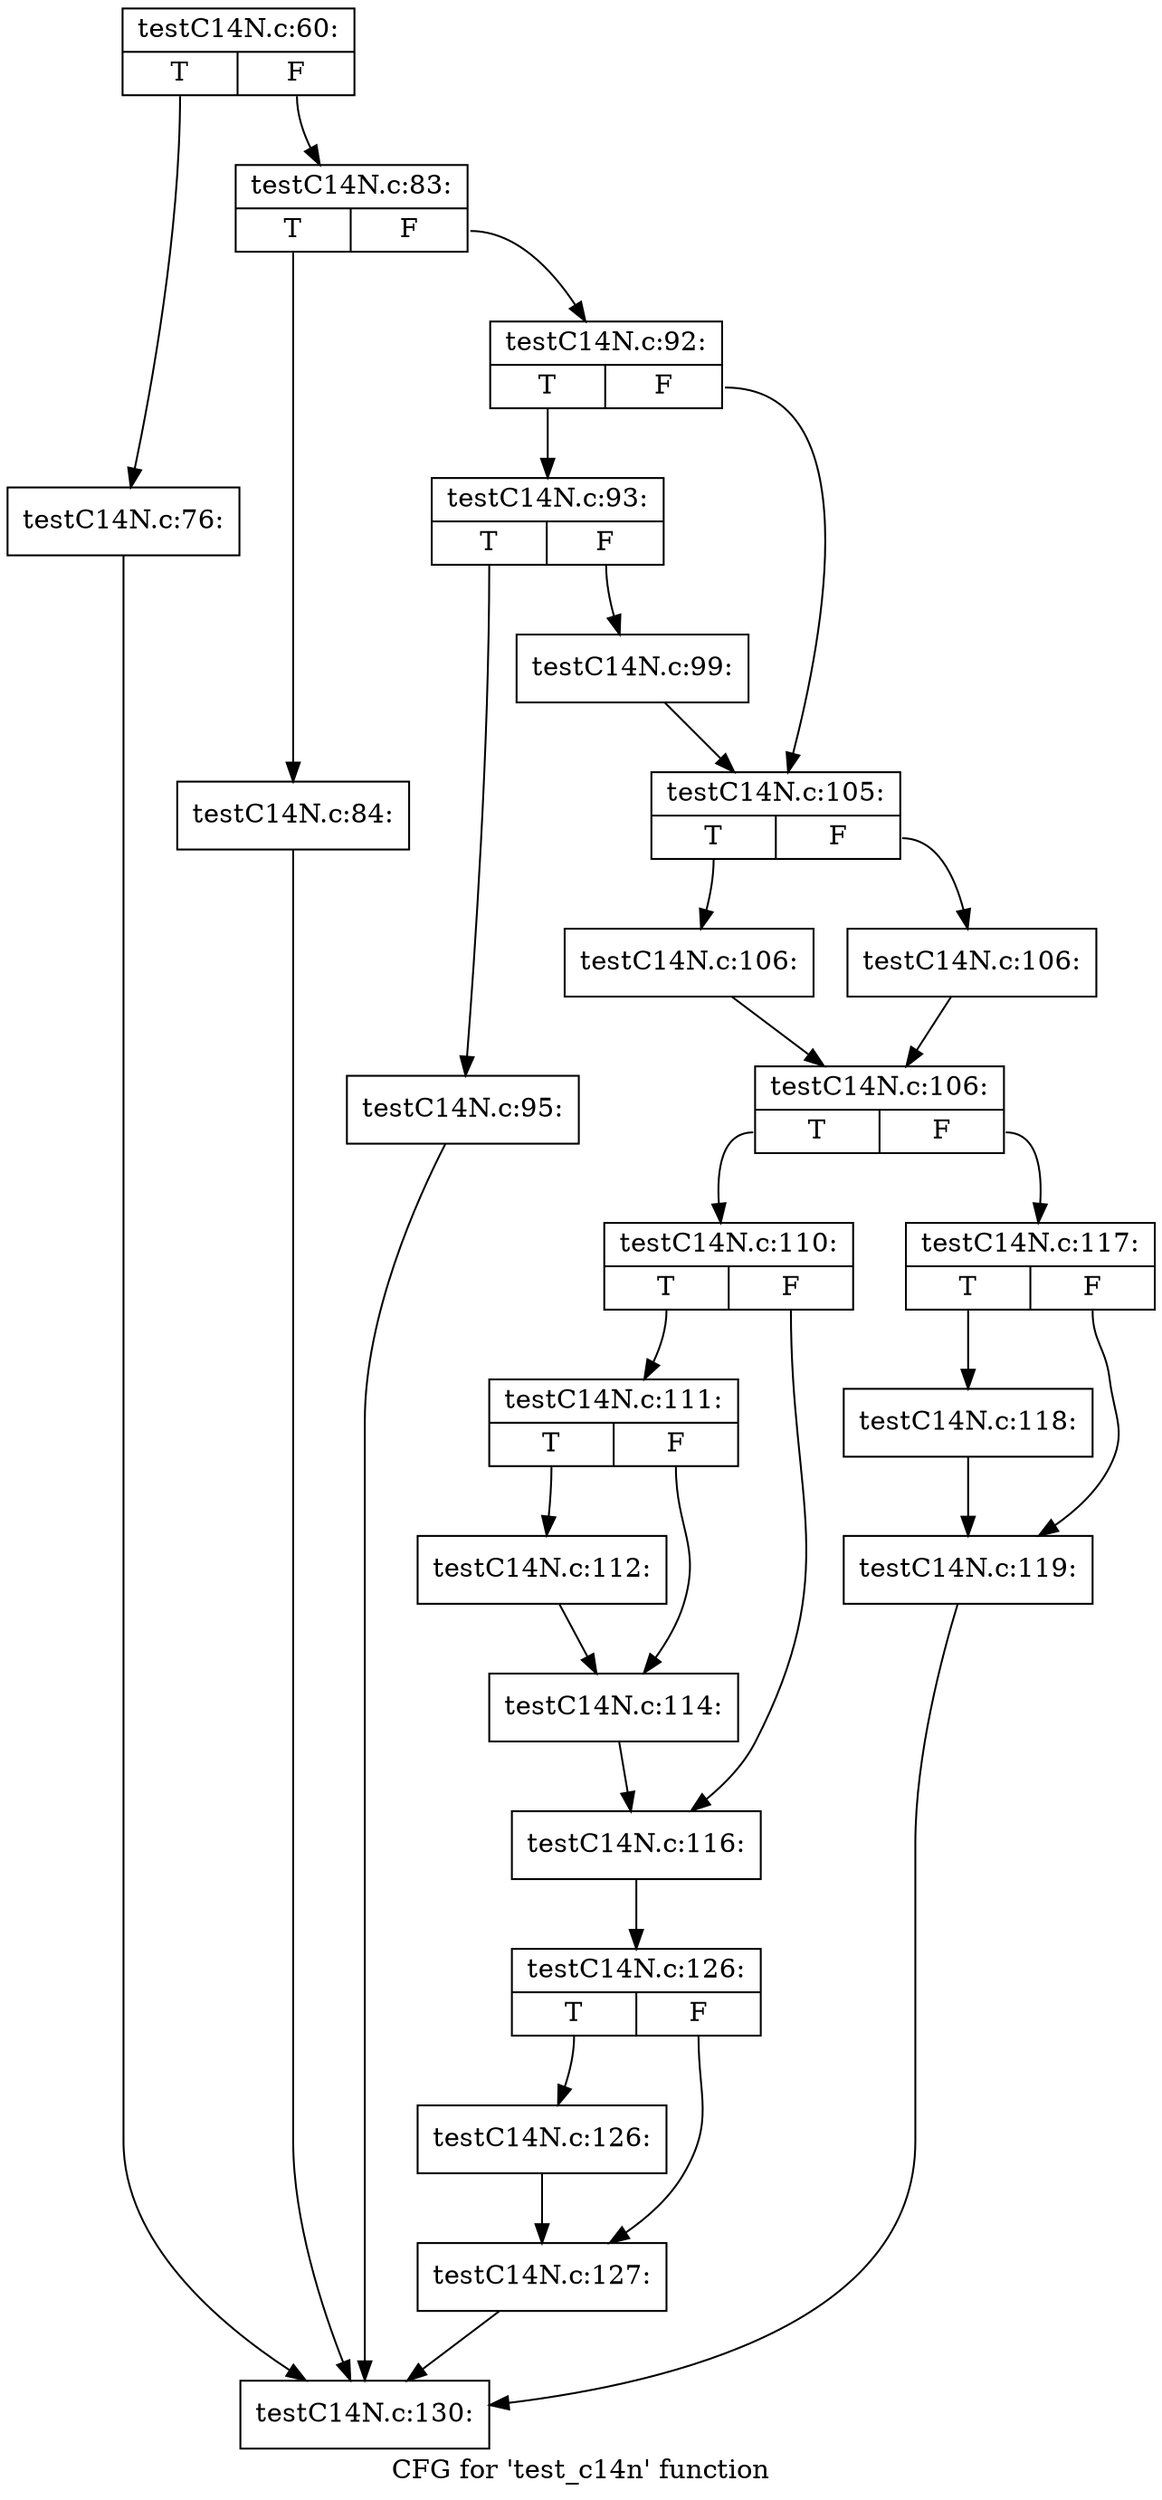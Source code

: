 digraph "CFG for 'test_c14n' function" {
	label="CFG for 'test_c14n' function";

	Node0x4c7baf0 [shape=record,label="{testC14N.c:60:|{<s0>T|<s1>F}}"];
	Node0x4c7baf0:s0 -> Node0x4c690d0;
	Node0x4c7baf0:s1 -> Node0x4c69120;
	Node0x4c690d0 [shape=record,label="{testC14N.c:76:}"];
	Node0x4c690d0 -> Node0x4c7dc00;
	Node0x4c69120 [shape=record,label="{testC14N.c:83:|{<s0>T|<s1>F}}"];
	Node0x4c69120:s0 -> Node0x4c8dd60;
	Node0x4c69120:s1 -> Node0x4c8ddb0;
	Node0x4c8dd60 [shape=record,label="{testC14N.c:84:}"];
	Node0x4c8dd60 -> Node0x4c7dc00;
	Node0x4c8ddb0 [shape=record,label="{testC14N.c:92:|{<s0>T|<s1>F}}"];
	Node0x4c8ddb0:s0 -> Node0x4c91480;
	Node0x4c8ddb0:s1 -> Node0x4c71250;
	Node0x4c91480 [shape=record,label="{testC14N.c:93:|{<s0>T|<s1>F}}"];
	Node0x4c91480:s0 -> Node0x49a8100;
	Node0x4c91480:s1 -> Node0x4c8e620;
	Node0x49a8100 [shape=record,label="{testC14N.c:95:}"];
	Node0x49a8100 -> Node0x4c7dc00;
	Node0x4c8e620 [shape=record,label="{testC14N.c:99:}"];
	Node0x4c8e620 -> Node0x4c71250;
	Node0x4c71250 [shape=record,label="{testC14N.c:105:|{<s0>T|<s1>F}}"];
	Node0x4c71250:s0 -> Node0x4c93620;
	Node0x4c71250:s1 -> Node0x4c938a0;
	Node0x4c93620 [shape=record,label="{testC14N.c:106:}"];
	Node0x4c93620 -> Node0x4c938f0;
	Node0x4c938a0 [shape=record,label="{testC14N.c:106:}"];
	Node0x4c938a0 -> Node0x4c938f0;
	Node0x4c938f0 [shape=record,label="{testC14N.c:106:|{<s0>T|<s1>F}}"];
	Node0x4c938f0:s0 -> Node0x4c931c0;
	Node0x4c938f0:s1 -> Node0x4c93360;
	Node0x4c931c0 [shape=record,label="{testC14N.c:110:|{<s0>T|<s1>F}}"];
	Node0x4c931c0:s0 -> Node0x4c71a40;
	Node0x4c931c0:s1 -> Node0x4c71a90;
	Node0x4c71a40 [shape=record,label="{testC14N.c:111:|{<s0>T|<s1>F}}"];
	Node0x4c71a40:s0 -> Node0x4c71df0;
	Node0x4c71a40:s1 -> Node0x4c71e40;
	Node0x4c71df0 [shape=record,label="{testC14N.c:112:}"];
	Node0x4c71df0 -> Node0x4c71e40;
	Node0x4c71e40 [shape=record,label="{testC14N.c:114:}"];
	Node0x4c71e40 -> Node0x4c71a90;
	Node0x4c71a90 [shape=record,label="{testC14N.c:116:}"];
	Node0x4c71a90 -> Node0x4c93310;
	Node0x4c93360 [shape=record,label="{testC14N.c:117:|{<s0>T|<s1>F}}"];
	Node0x4c93360:s0 -> Node0x4c96ad0;
	Node0x4c93360:s1 -> Node0x4c96b20;
	Node0x4c96ad0 [shape=record,label="{testC14N.c:118:}"];
	Node0x4c96ad0 -> Node0x4c96b20;
	Node0x4c96b20 [shape=record,label="{testC14N.c:119:}"];
	Node0x4c96b20 -> Node0x4c7dc00;
	Node0x4c93310 [shape=record,label="{testC14N.c:126:|{<s0>T|<s1>F}}"];
	Node0x4c93310:s0 -> Node0x4c8d580;
	Node0x4c93310:s1 -> Node0x4c97420;
	Node0x4c8d580 [shape=record,label="{testC14N.c:126:}"];
	Node0x4c8d580 -> Node0x4c97420;
	Node0x4c97420 [shape=record,label="{testC14N.c:127:}"];
	Node0x4c97420 -> Node0x4c7dc00;
	Node0x4c7dc00 [shape=record,label="{testC14N.c:130:}"];
}
